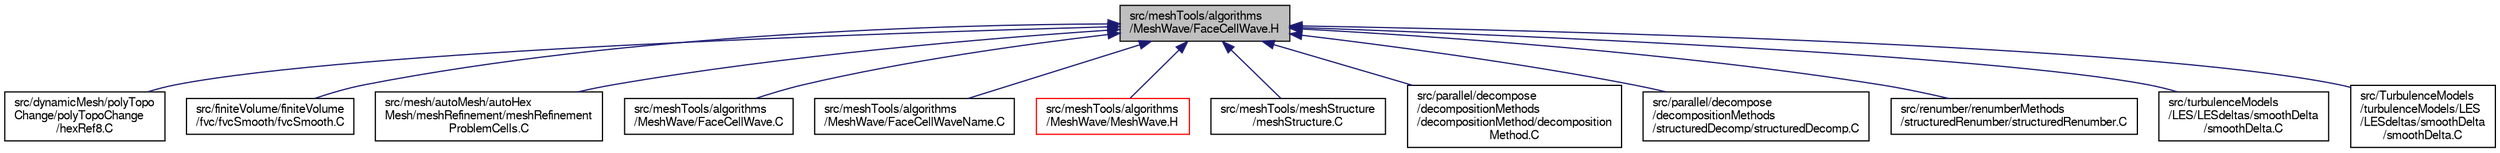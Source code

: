 digraph "src/meshTools/algorithms/MeshWave/FaceCellWave.H"
{
  bgcolor="transparent";
  edge [fontname="FreeSans",fontsize="10",labelfontname="FreeSans",labelfontsize="10"];
  node [fontname="FreeSans",fontsize="10",shape=record];
  Node71 [label="src/meshTools/algorithms\l/MeshWave/FaceCellWave.H",height=0.2,width=0.4,color="black", fillcolor="grey75", style="filled", fontcolor="black"];
  Node71 -> Node72 [dir="back",color="midnightblue",fontsize="10",style="solid",fontname="FreeSans"];
  Node72 [label="src/dynamicMesh/polyTopo\lChange/polyTopoChange\l/hexRef8.C",height=0.2,width=0.4,color="black",URL="$a00728.html"];
  Node71 -> Node73 [dir="back",color="midnightblue",fontsize="10",style="solid",fontname="FreeSans"];
  Node73 [label="src/finiteVolume/finiteVolume\l/fvc/fvcSmooth/fvcSmooth.C",height=0.2,width=0.4,color="black",URL="$a03011.html"];
  Node71 -> Node74 [dir="back",color="midnightblue",fontsize="10",style="solid",fontname="FreeSans"];
  Node74 [label="src/mesh/autoMesh/autoHex\lMesh/meshRefinement/meshRefinement\lProblemCells.C",height=0.2,width=0.4,color="black",URL="$a06929.html"];
  Node71 -> Node75 [dir="back",color="midnightblue",fontsize="10",style="solid",fontname="FreeSans"];
  Node75 [label="src/meshTools/algorithms\l/MeshWave/FaceCellWave.C",height=0.2,width=0.4,color="black",URL="$a07160.html"];
  Node71 -> Node76 [dir="back",color="midnightblue",fontsize="10",style="solid",fontname="FreeSans"];
  Node76 [label="src/meshTools/algorithms\l/MeshWave/FaceCellWaveName.C",height=0.2,width=0.4,color="black",URL="$a07166.html"];
  Node71 -> Node77 [dir="back",color="midnightblue",fontsize="10",style="solid",fontname="FreeSans"];
  Node77 [label="src/meshTools/algorithms\l/MeshWave/MeshWave.H",height=0.2,width=0.4,color="red",URL="$a07172.html"];
  Node71 -> Node92 [dir="back",color="midnightblue",fontsize="10",style="solid",fontname="FreeSans"];
  Node92 [label="src/meshTools/meshStructure\l/meshStructure.C",height=0.2,width=0.4,color="black",URL="$a07640.html"];
  Node71 -> Node93 [dir="back",color="midnightblue",fontsize="10",style="solid",fontname="FreeSans"];
  Node93 [label="src/parallel/decompose\l/decompositionMethods\l/decompositionMethod/decomposition\lMethod.C",height=0.2,width=0.4,color="black",URL="$a12980.html"];
  Node71 -> Node94 [dir="back",color="midnightblue",fontsize="10",style="solid",fontname="FreeSans"];
  Node94 [label="src/parallel/decompose\l/decompositionMethods\l/structuredDecomp/structuredDecomp.C",height=0.2,width=0.4,color="black",URL="$a13028.html"];
  Node71 -> Node95 [dir="back",color="midnightblue",fontsize="10",style="solid",fontname="FreeSans"];
  Node95 [label="src/renumber/renumberMethods\l/structuredRenumber/structuredRenumber.C",height=0.2,width=0.4,color="black",URL="$a14477.html"];
  Node71 -> Node96 [dir="back",color="midnightblue",fontsize="10",style="solid",fontname="FreeSans"];
  Node96 [label="src/turbulenceModels\l/LES/LESdeltas/smoothDelta\l/smoothDelta.C",height=0.2,width=0.4,color="black",URL="$a40502.html"];
  Node71 -> Node97 [dir="back",color="midnightblue",fontsize="10",style="solid",fontname="FreeSans"];
  Node97 [label="src/TurbulenceModels\l/turbulenceModels/LES\l/LESdeltas/smoothDelta\l/smoothDelta.C",height=0.2,width=0.4,color="black",URL="$a40505.html"];
}
